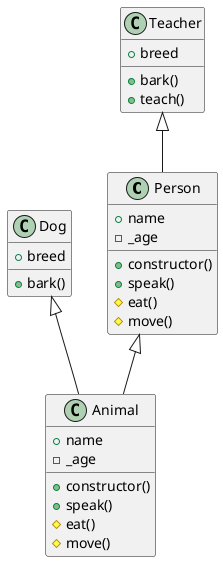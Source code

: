 @startuml

class Person {
  +name
  -_age
  +constructor()
  +speak()
  #eat()
  #move()
}

class Teacher {
  +breed
  +bark()
  +teach()
}

class Animal {
  +name
  -_age
  +constructor()
  +speak()
  #eat()
  #move()
}

class Dog {
  +breed
  +bark()
}

Person <|-- Animal
Teacher <|-- Person
Dog <|-- Animal

@enduml